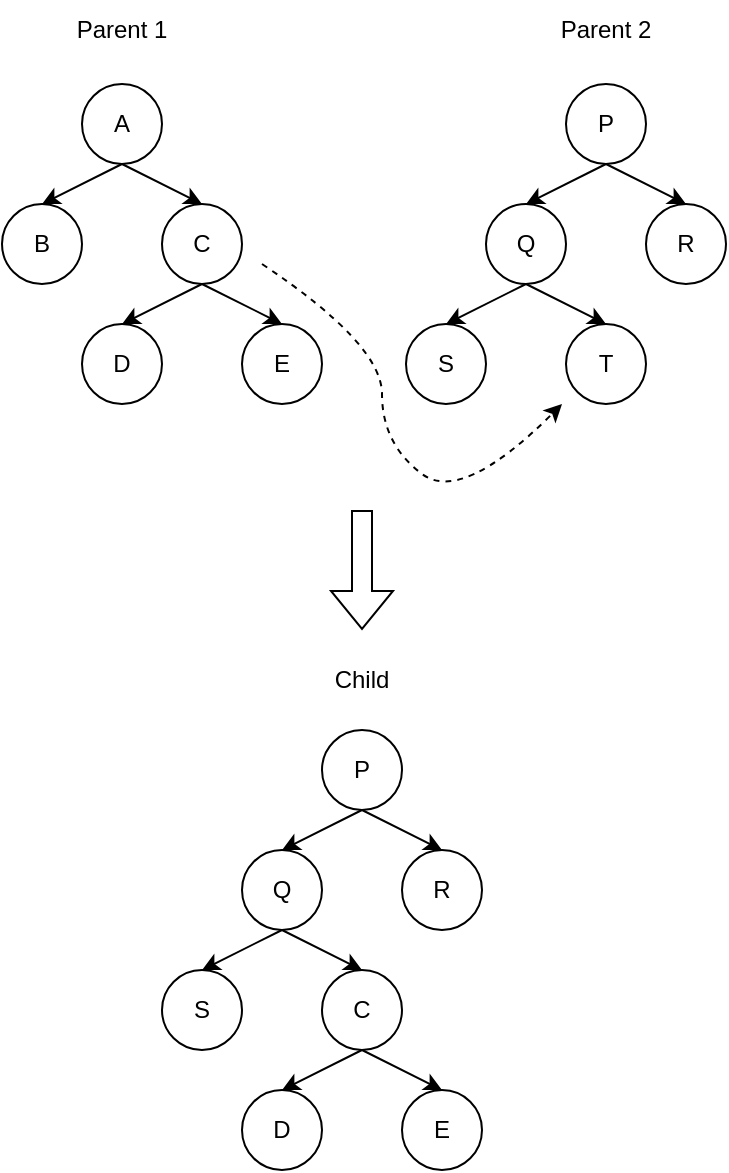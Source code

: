 <mxfile version="19.0.1" type="device"><diagram id="5rzPk-wfhw7qw38sFeez" name="Page-1"><mxGraphModel dx="782" dy="428" grid="1" gridSize="10" guides="1" tooltips="1" connect="1" arrows="1" fold="1" page="1" pageScale="1" pageWidth="180" pageHeight="290" math="0" shadow="0"><root><mxCell id="0"/><mxCell id="1" parent="0"/><mxCell id="aRlskTEScEmPa2lnBdfs-1" value="A" style="ellipse;whiteSpace=wrap;html=1;aspect=fixed;" vertex="1" parent="1"><mxGeometry x="60" y="47" width="40" height="40" as="geometry"/></mxCell><mxCell id="aRlskTEScEmPa2lnBdfs-2" value="B" style="ellipse;whiteSpace=wrap;html=1;aspect=fixed;" vertex="1" parent="1"><mxGeometry x="20" y="107" width="40" height="40" as="geometry"/></mxCell><mxCell id="aRlskTEScEmPa2lnBdfs-3" value="C" style="ellipse;whiteSpace=wrap;html=1;aspect=fixed;" vertex="1" parent="1"><mxGeometry x="100" y="107" width="40" height="40" as="geometry"/></mxCell><mxCell id="aRlskTEScEmPa2lnBdfs-4" value="" style="endArrow=classic;html=1;rounded=0;entryX=0.5;entryY=0;entryDx=0;entryDy=0;exitX=0.5;exitY=1;exitDx=0;exitDy=0;" edge="1" parent="1" source="aRlskTEScEmPa2lnBdfs-1" target="aRlskTEScEmPa2lnBdfs-2"><mxGeometry width="50" height="50" relative="1" as="geometry"><mxPoint x="60" y="277" as="sourcePoint"/><mxPoint x="110" y="227" as="targetPoint"/></mxGeometry></mxCell><mxCell id="aRlskTEScEmPa2lnBdfs-5" value="" style="endArrow=classic;html=1;rounded=0;entryX=0.5;entryY=0;entryDx=0;entryDy=0;" edge="1" parent="1" target="aRlskTEScEmPa2lnBdfs-3"><mxGeometry width="50" height="50" relative="1" as="geometry"><mxPoint x="80" y="87" as="sourcePoint"/><mxPoint x="50" y="117" as="targetPoint"/></mxGeometry></mxCell><mxCell id="aRlskTEScEmPa2lnBdfs-11" value="D" style="ellipse;whiteSpace=wrap;html=1;aspect=fixed;" vertex="1" parent="1"><mxGeometry x="60" y="167" width="40" height="40" as="geometry"/></mxCell><mxCell id="aRlskTEScEmPa2lnBdfs-12" value="E" style="ellipse;whiteSpace=wrap;html=1;aspect=fixed;" vertex="1" parent="1"><mxGeometry x="140" y="167" width="40" height="40" as="geometry"/></mxCell><mxCell id="aRlskTEScEmPa2lnBdfs-13" value="" style="endArrow=classic;html=1;rounded=0;entryX=0.5;entryY=0;entryDx=0;entryDy=0;exitX=0.5;exitY=1;exitDx=0;exitDy=0;" edge="1" parent="1" target="aRlskTEScEmPa2lnBdfs-11"><mxGeometry width="50" height="50" relative="1" as="geometry"><mxPoint x="120" y="147" as="sourcePoint"/><mxPoint x="150" y="287" as="targetPoint"/></mxGeometry></mxCell><mxCell id="aRlskTEScEmPa2lnBdfs-14" value="" style="endArrow=classic;html=1;rounded=0;entryX=0.5;entryY=0;entryDx=0;entryDy=0;" edge="1" parent="1" target="aRlskTEScEmPa2lnBdfs-12"><mxGeometry width="50" height="50" relative="1" as="geometry"><mxPoint x="120" y="147" as="sourcePoint"/><mxPoint x="90" y="177" as="targetPoint"/></mxGeometry></mxCell><mxCell id="aRlskTEScEmPa2lnBdfs-15" value="P" style="ellipse;whiteSpace=wrap;html=1;aspect=fixed;" vertex="1" parent="1"><mxGeometry x="302" y="47" width="40" height="40" as="geometry"/></mxCell><mxCell id="aRlskTEScEmPa2lnBdfs-16" value="Q" style="ellipse;whiteSpace=wrap;html=1;aspect=fixed;" vertex="1" parent="1"><mxGeometry x="262" y="107" width="40" height="40" as="geometry"/></mxCell><mxCell id="aRlskTEScEmPa2lnBdfs-17" value="R" style="ellipse;whiteSpace=wrap;html=1;aspect=fixed;" vertex="1" parent="1"><mxGeometry x="342" y="107" width="40" height="40" as="geometry"/></mxCell><mxCell id="aRlskTEScEmPa2lnBdfs-18" value="" style="endArrow=classic;html=1;rounded=0;entryX=0.5;entryY=0;entryDx=0;entryDy=0;exitX=0.5;exitY=1;exitDx=0;exitDy=0;" edge="1" parent="1" source="aRlskTEScEmPa2lnBdfs-15" target="aRlskTEScEmPa2lnBdfs-16"><mxGeometry width="50" height="50" relative="1" as="geometry"><mxPoint x="302" y="277" as="sourcePoint"/><mxPoint x="352" y="227" as="targetPoint"/></mxGeometry></mxCell><mxCell id="aRlskTEScEmPa2lnBdfs-19" value="" style="endArrow=classic;html=1;rounded=0;entryX=0.5;entryY=0;entryDx=0;entryDy=0;" edge="1" parent="1" target="aRlskTEScEmPa2lnBdfs-17"><mxGeometry width="50" height="50" relative="1" as="geometry"><mxPoint x="322" y="87" as="sourcePoint"/><mxPoint x="292" y="117" as="targetPoint"/></mxGeometry></mxCell><mxCell id="aRlskTEScEmPa2lnBdfs-24" value="S" style="ellipse;whiteSpace=wrap;html=1;aspect=fixed;" vertex="1" parent="1"><mxGeometry x="222" y="167" width="40" height="40" as="geometry"/></mxCell><mxCell id="aRlskTEScEmPa2lnBdfs-25" value="T" style="ellipse;whiteSpace=wrap;html=1;aspect=fixed;" vertex="1" parent="1"><mxGeometry x="302" y="167" width="40" height="40" as="geometry"/></mxCell><mxCell id="aRlskTEScEmPa2lnBdfs-26" value="" style="endArrow=classic;html=1;rounded=0;entryX=0.5;entryY=0;entryDx=0;entryDy=0;exitX=0.5;exitY=1;exitDx=0;exitDy=0;" edge="1" parent="1" target="aRlskTEScEmPa2lnBdfs-24"><mxGeometry width="50" height="50" relative="1" as="geometry"><mxPoint x="282" y="147" as="sourcePoint"/><mxPoint x="312" y="287" as="targetPoint"/></mxGeometry></mxCell><mxCell id="aRlskTEScEmPa2lnBdfs-27" value="" style="endArrow=classic;html=1;rounded=0;entryX=0.5;entryY=0;entryDx=0;entryDy=0;" edge="1" parent="1" target="aRlskTEScEmPa2lnBdfs-25"><mxGeometry width="50" height="50" relative="1" as="geometry"><mxPoint x="282" y="147" as="sourcePoint"/><mxPoint x="252" y="177" as="targetPoint"/></mxGeometry></mxCell><mxCell id="aRlskTEScEmPa2lnBdfs-28" value="" style="curved=1;endArrow=classic;html=1;rounded=0;dashed=1;" edge="1" parent="1"><mxGeometry width="50" height="50" relative="1" as="geometry"><mxPoint x="150" y="137" as="sourcePoint"/><mxPoint x="300" y="207" as="targetPoint"/><Array as="points"><mxPoint x="210" y="177"/><mxPoint x="210" y="227"/><mxPoint x="250" y="257"/></Array></mxGeometry></mxCell><mxCell id="aRlskTEScEmPa2lnBdfs-29" value="Parent 1" style="text;html=1;strokeColor=none;fillColor=none;align=center;verticalAlign=middle;whiteSpace=wrap;rounded=0;" vertex="1" parent="1"><mxGeometry x="50" y="5" width="60" height="30" as="geometry"/></mxCell><mxCell id="aRlskTEScEmPa2lnBdfs-30" value="Parent 2" style="text;html=1;strokeColor=none;fillColor=none;align=center;verticalAlign=middle;whiteSpace=wrap;rounded=0;" vertex="1" parent="1"><mxGeometry x="292" y="5" width="60" height="30" as="geometry"/></mxCell><mxCell id="aRlskTEScEmPa2lnBdfs-31" value="" style="shape=flexArrow;endArrow=classic;html=1;rounded=0;" edge="1" parent="1"><mxGeometry width="50" height="50" relative="1" as="geometry"><mxPoint x="200" y="260" as="sourcePoint"/><mxPoint x="200" y="320" as="targetPoint"/></mxGeometry></mxCell><mxCell id="aRlskTEScEmPa2lnBdfs-32" value="P" style="ellipse;whiteSpace=wrap;html=1;aspect=fixed;" vertex="1" parent="1"><mxGeometry x="180" y="370" width="40" height="40" as="geometry"/></mxCell><mxCell id="aRlskTEScEmPa2lnBdfs-33" value="Q" style="ellipse;whiteSpace=wrap;html=1;aspect=fixed;" vertex="1" parent="1"><mxGeometry x="140" y="430" width="40" height="40" as="geometry"/></mxCell><mxCell id="aRlskTEScEmPa2lnBdfs-34" value="R" style="ellipse;whiteSpace=wrap;html=1;aspect=fixed;" vertex="1" parent="1"><mxGeometry x="220" y="430" width="40" height="40" as="geometry"/></mxCell><mxCell id="aRlskTEScEmPa2lnBdfs-35" value="" style="endArrow=classic;html=1;rounded=0;entryX=0.5;entryY=0;entryDx=0;entryDy=0;exitX=0.5;exitY=1;exitDx=0;exitDy=0;" edge="1" parent="1" source="aRlskTEScEmPa2lnBdfs-32" target="aRlskTEScEmPa2lnBdfs-33"><mxGeometry width="50" height="50" relative="1" as="geometry"><mxPoint x="180" y="600" as="sourcePoint"/><mxPoint x="230" y="550" as="targetPoint"/></mxGeometry></mxCell><mxCell id="aRlskTEScEmPa2lnBdfs-36" value="" style="endArrow=classic;html=1;rounded=0;entryX=0.5;entryY=0;entryDx=0;entryDy=0;" edge="1" parent="1" target="aRlskTEScEmPa2lnBdfs-34"><mxGeometry width="50" height="50" relative="1" as="geometry"><mxPoint x="200" y="410" as="sourcePoint"/><mxPoint x="170" y="440" as="targetPoint"/></mxGeometry></mxCell><mxCell id="aRlskTEScEmPa2lnBdfs-37" value="S" style="ellipse;whiteSpace=wrap;html=1;aspect=fixed;" vertex="1" parent="1"><mxGeometry x="100" y="490" width="40" height="40" as="geometry"/></mxCell><mxCell id="aRlskTEScEmPa2lnBdfs-39" value="" style="endArrow=classic;html=1;rounded=0;entryX=0.5;entryY=0;entryDx=0;entryDy=0;exitX=0.5;exitY=1;exitDx=0;exitDy=0;" edge="1" parent="1" target="aRlskTEScEmPa2lnBdfs-37"><mxGeometry width="50" height="50" relative="1" as="geometry"><mxPoint x="160" y="470" as="sourcePoint"/><mxPoint x="190" y="610" as="targetPoint"/></mxGeometry></mxCell><mxCell id="aRlskTEScEmPa2lnBdfs-40" value="" style="endArrow=classic;html=1;rounded=0;entryX=0.5;entryY=0;entryDx=0;entryDy=0;" edge="1" parent="1"><mxGeometry width="50" height="50" relative="1" as="geometry"><mxPoint x="160" y="470" as="sourcePoint"/><mxPoint x="200" y="490" as="targetPoint"/></mxGeometry></mxCell><mxCell id="aRlskTEScEmPa2lnBdfs-41" value="C" style="ellipse;whiteSpace=wrap;html=1;aspect=fixed;" vertex="1" parent="1"><mxGeometry x="180" y="490" width="40" height="40" as="geometry"/></mxCell><mxCell id="aRlskTEScEmPa2lnBdfs-42" value="D" style="ellipse;whiteSpace=wrap;html=1;aspect=fixed;" vertex="1" parent="1"><mxGeometry x="140" y="550" width="40" height="40" as="geometry"/></mxCell><mxCell id="aRlskTEScEmPa2lnBdfs-43" value="E" style="ellipse;whiteSpace=wrap;html=1;aspect=fixed;" vertex="1" parent="1"><mxGeometry x="220" y="550" width="40" height="40" as="geometry"/></mxCell><mxCell id="aRlskTEScEmPa2lnBdfs-44" value="" style="endArrow=classic;html=1;rounded=0;entryX=0.5;entryY=0;entryDx=0;entryDy=0;exitX=0.5;exitY=1;exitDx=0;exitDy=0;" edge="1" parent="1" target="aRlskTEScEmPa2lnBdfs-42"><mxGeometry width="50" height="50" relative="1" as="geometry"><mxPoint x="200" y="530" as="sourcePoint"/><mxPoint x="230" y="670" as="targetPoint"/></mxGeometry></mxCell><mxCell id="aRlskTEScEmPa2lnBdfs-45" value="" style="endArrow=classic;html=1;rounded=0;entryX=0.5;entryY=0;entryDx=0;entryDy=0;" edge="1" parent="1" target="aRlskTEScEmPa2lnBdfs-43"><mxGeometry width="50" height="50" relative="1" as="geometry"><mxPoint x="200" y="530" as="sourcePoint"/><mxPoint x="170" y="560" as="targetPoint"/></mxGeometry></mxCell><mxCell id="aRlskTEScEmPa2lnBdfs-46" value="Child" style="text;html=1;strokeColor=none;fillColor=none;align=center;verticalAlign=middle;whiteSpace=wrap;rounded=0;" vertex="1" parent="1"><mxGeometry x="170" y="330" width="60" height="30" as="geometry"/></mxCell></root></mxGraphModel></diagram></mxfile>